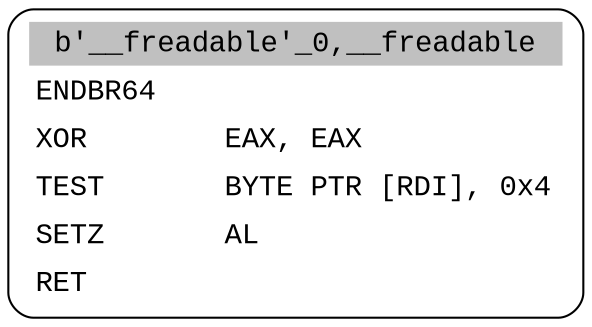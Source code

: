 digraph asm_graph {
1777 [
shape="Mrecord" fontname="Courier New"label =<<table border="0" cellborder="0" cellpadding="3"><tr><td align="center" colspan="2" bgcolor="grey">b'__freadable'_0,__freadable</td></tr><tr><td align="left">ENDBR64    </td></tr><tr><td align="left">XOR        EAX, EAX</td></tr><tr><td align="left">TEST       BYTE PTR [RDI], 0x4</td></tr><tr><td align="left">SETZ       AL</td></tr><tr><td align="left">RET        </td></tr></table>> ];
}